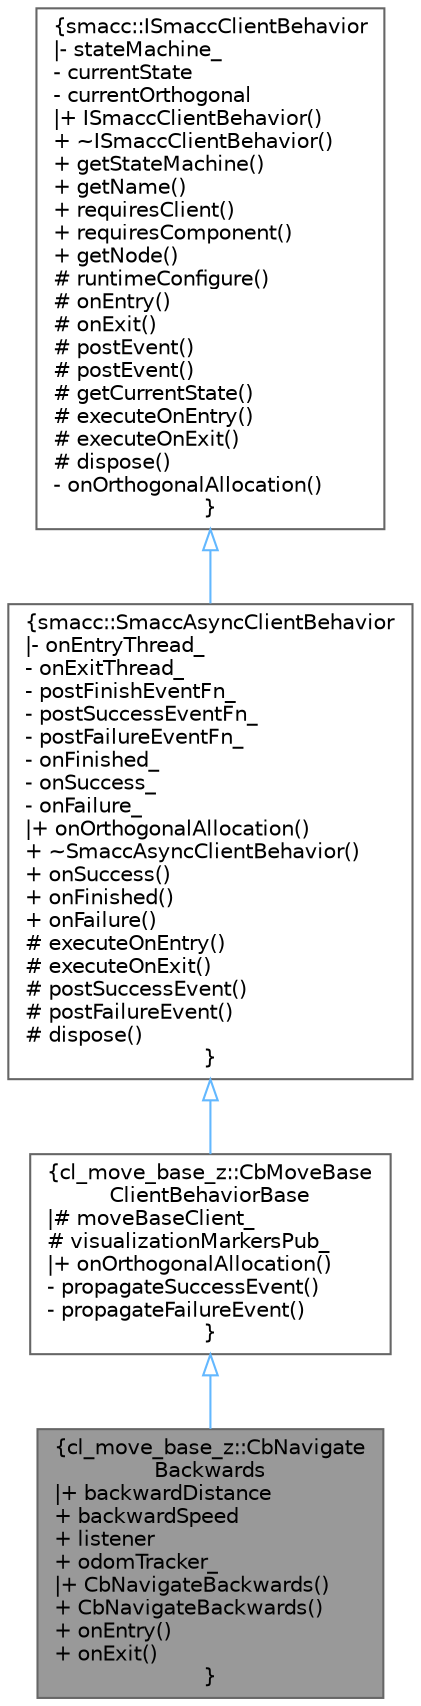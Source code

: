 digraph "cl_move_base_z::CbNavigateBackwards"
{
 // LATEX_PDF_SIZE
  bgcolor="transparent";
  edge [fontname=Helvetica,fontsize=10,labelfontname=Helvetica,labelfontsize=10];
  node [fontname=Helvetica,fontsize=10,shape=box,height=0.2,width=0.4];
  Node1 [label="{cl_move_base_z::CbNavigate\lBackwards\n|+ backwardDistance\l+ backwardSpeed\l+ listener\l+ odomTracker_\l|+ CbNavigateBackwards()\l+ CbNavigateBackwards()\l+ onEntry()\l+ onExit()\l}",height=0.2,width=0.4,color="gray40", fillcolor="grey60", style="filled", fontcolor="black",tooltip=" "];
  Node2 -> Node1 [dir="back",color="steelblue1",style="solid",arrowtail="onormal"];
  Node2 [label="{cl_move_base_z::CbMoveBase\lClientBehaviorBase\n|# moveBaseClient_\l# visualizationMarkersPub_\l|+ onOrthogonalAllocation()\l- propagateSuccessEvent()\l- propagateFailureEvent()\l}",height=0.2,width=0.4,color="gray40", fillcolor="white", style="filled",URL="$classcl__move__base__z_1_1CbMoveBaseClientBehaviorBase.html",tooltip=" "];
  Node3 -> Node2 [dir="back",color="steelblue1",style="solid",arrowtail="onormal"];
  Node3 [label="{smacc::SmaccAsyncClientBehavior\n|- onEntryThread_\l- onExitThread_\l- postFinishEventFn_\l- postSuccessEventFn_\l- postFailureEventFn_\l- onFinished_\l- onSuccess_\l- onFailure_\l|+ onOrthogonalAllocation()\l+ ~SmaccAsyncClientBehavior()\l+ onSuccess()\l+ onFinished()\l+ onFailure()\l# executeOnEntry()\l# executeOnExit()\l# postSuccessEvent()\l# postFailureEvent()\l# dispose()\l}",height=0.2,width=0.4,color="gray40", fillcolor="white", style="filled",URL="$classsmacc_1_1SmaccAsyncClientBehavior.html",tooltip=" "];
  Node4 -> Node3 [dir="back",color="steelblue1",style="solid",arrowtail="onormal"];
  Node4 [label="{smacc::ISmaccClientBehavior\n|- stateMachine_\l- currentState\l- currentOrthogonal\l|+ ISmaccClientBehavior()\l+ ~ISmaccClientBehavior()\l+ getStateMachine()\l+ getName()\l+ requiresClient()\l+ requiresComponent()\l+ getNode()\l# runtimeConfigure()\l# onEntry()\l# onExit()\l# postEvent()\l# postEvent()\l# getCurrentState()\l# executeOnEntry()\l# executeOnExit()\l# dispose()\l- onOrthogonalAllocation()\l}",height=0.2,width=0.4,color="gray40", fillcolor="white", style="filled",URL="$classsmacc_1_1ISmaccClientBehavior.html",tooltip=" "];
}
